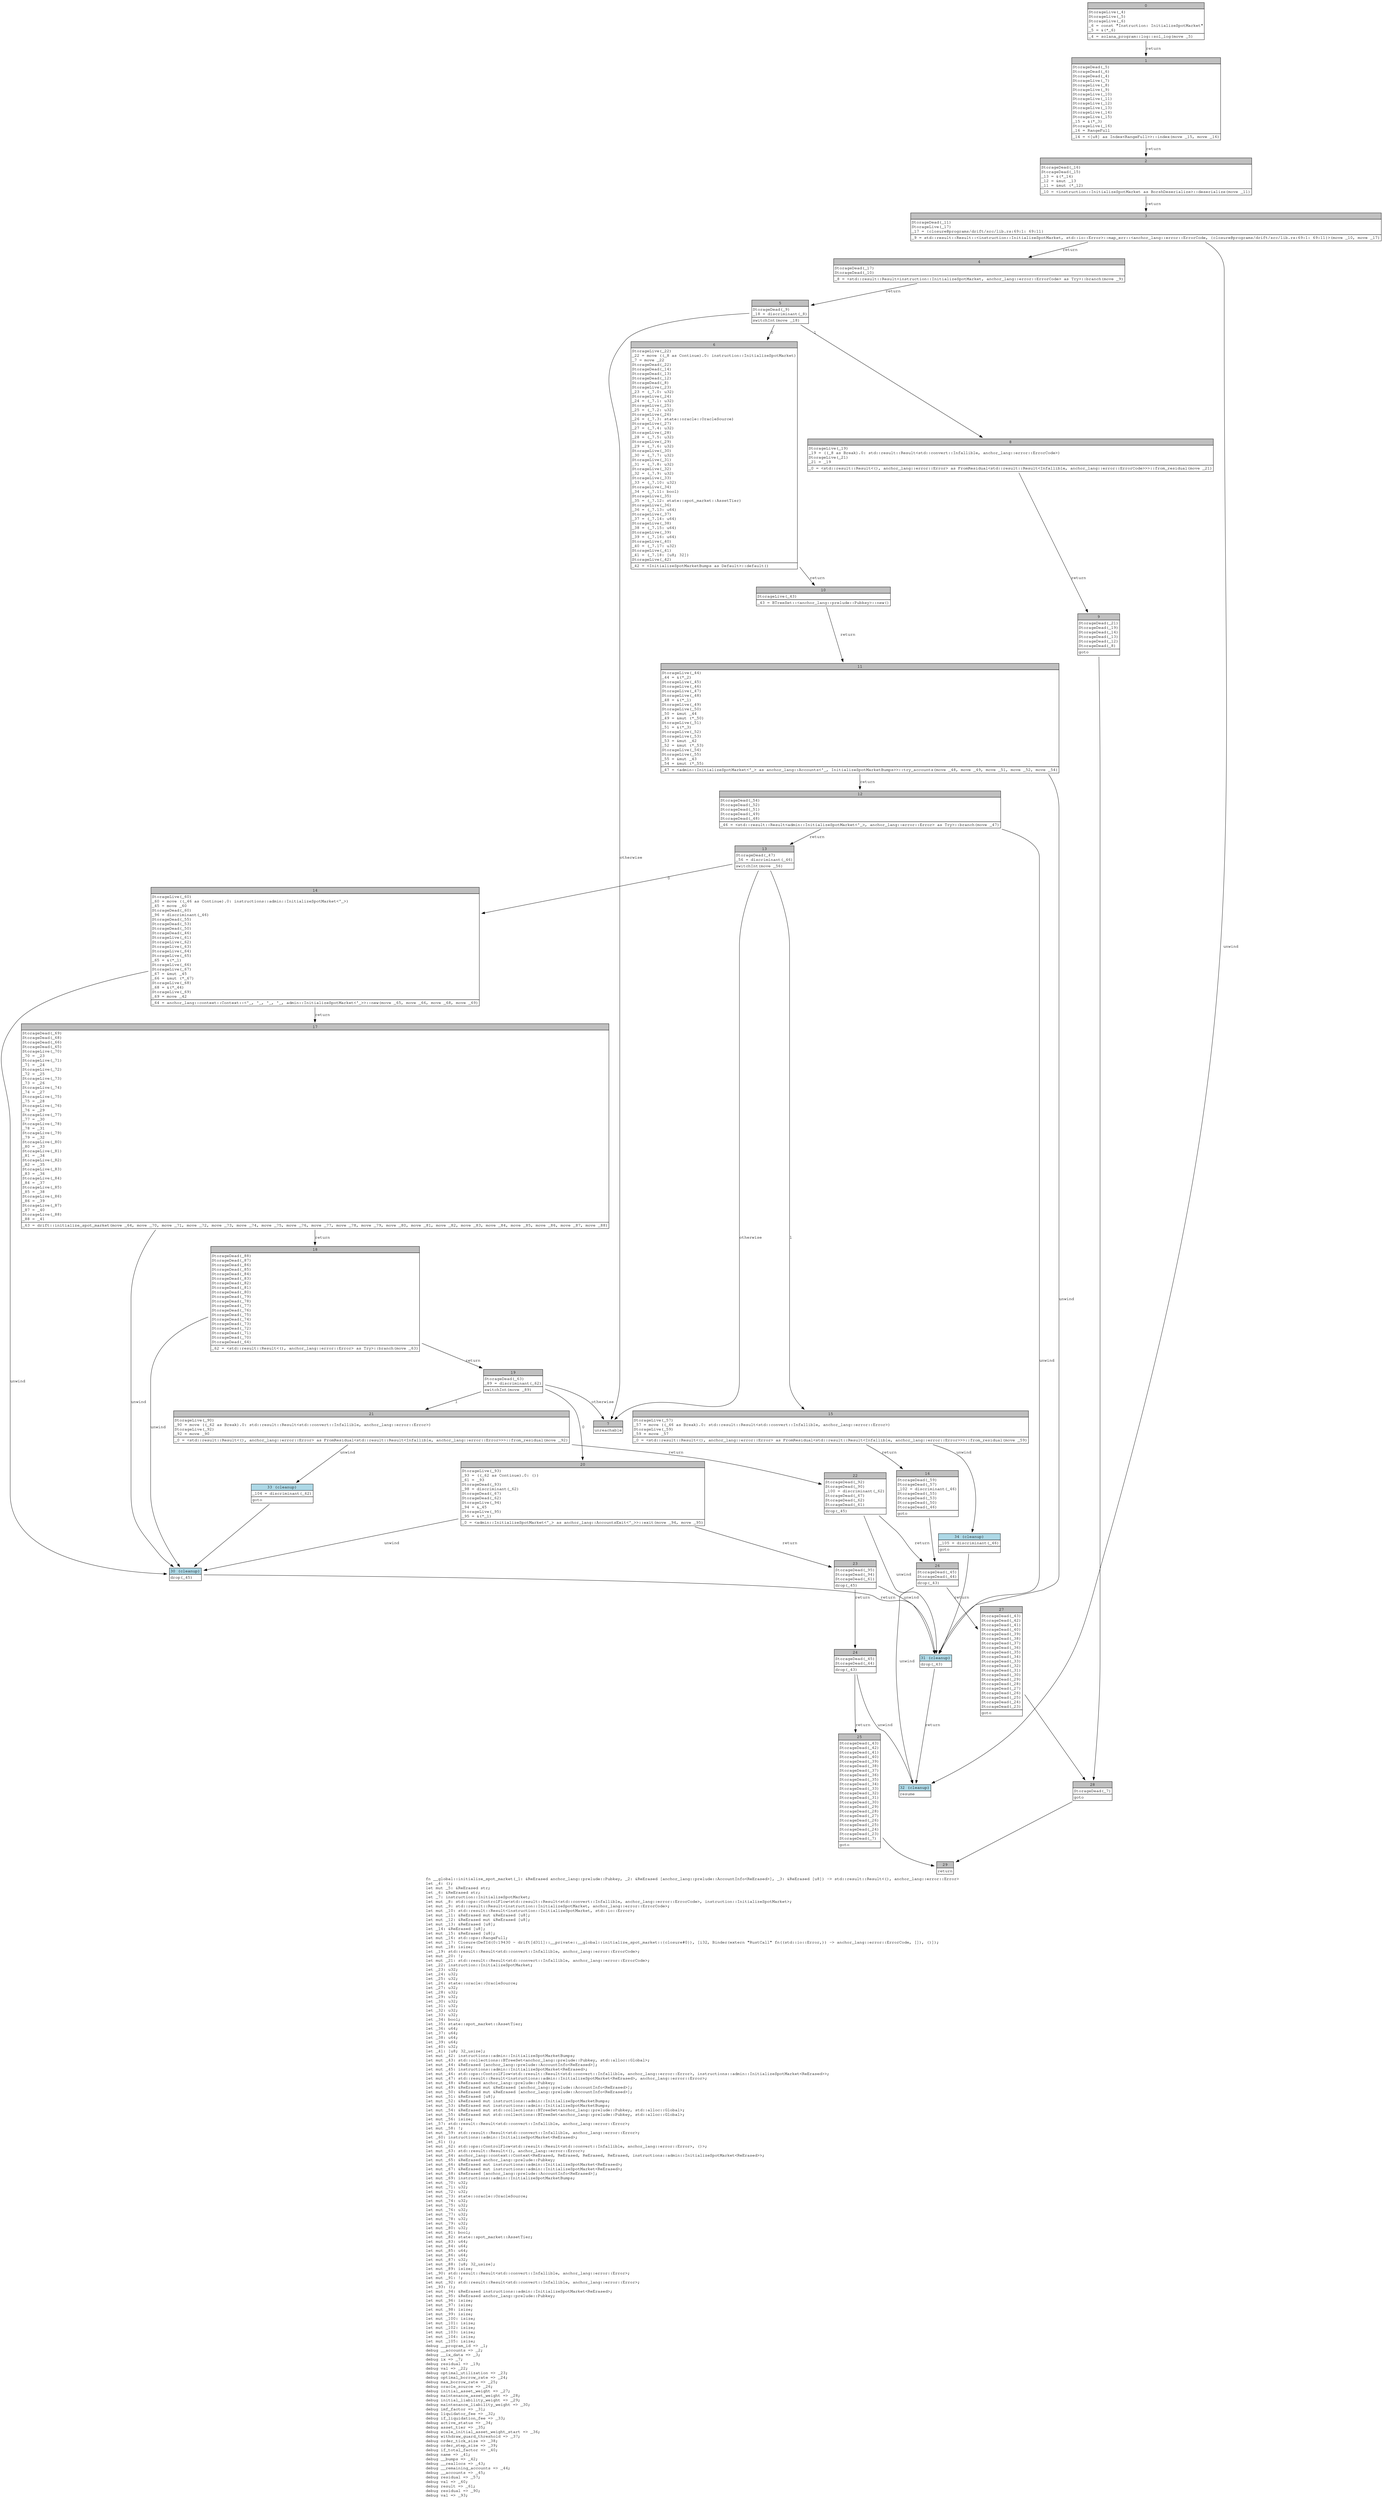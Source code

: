 digraph Mir_0_19428 {
    graph [fontname="Courier, monospace"];
    node [fontname="Courier, monospace"];
    edge [fontname="Courier, monospace"];
    label=<fn __global::initialize_spot_market(_1: &amp;ReErased anchor_lang::prelude::Pubkey, _2: &amp;ReErased [anchor_lang::prelude::AccountInfo&lt;ReErased&gt;], _3: &amp;ReErased [u8]) -&gt; std::result::Result&lt;(), anchor_lang::error::Error&gt;<br align="left"/>let _4: ();<br align="left"/>let mut _5: &amp;ReErased str;<br align="left"/>let _6: &amp;ReErased str;<br align="left"/>let _7: instruction::InitializeSpotMarket;<br align="left"/>let mut _8: std::ops::ControlFlow&lt;std::result::Result&lt;std::convert::Infallible, anchor_lang::error::ErrorCode&gt;, instruction::InitializeSpotMarket&gt;;<br align="left"/>let mut _9: std::result::Result&lt;instruction::InitializeSpotMarket, anchor_lang::error::ErrorCode&gt;;<br align="left"/>let mut _10: std::result::Result&lt;instruction::InitializeSpotMarket, std::io::Error&gt;;<br align="left"/>let mut _11: &amp;ReErased mut &amp;ReErased [u8];<br align="left"/>let mut _12: &amp;ReErased mut &amp;ReErased [u8];<br align="left"/>let mut _13: &amp;ReErased [u8];<br align="left"/>let _14: &amp;ReErased [u8];<br align="left"/>let mut _15: &amp;ReErased [u8];<br align="left"/>let mut _16: std::ops::RangeFull;<br align="left"/>let mut _17: Closure(DefId(0:19430 ~ drift[d311]::__private::__global::initialize_spot_market::{closure#0}), [i32, Binder(extern &quot;RustCall&quot; fn((std::io::Error,)) -&gt; anchor_lang::error::ErrorCode, []), ()]);<br align="left"/>let mut _18: isize;<br align="left"/>let _19: std::result::Result&lt;std::convert::Infallible, anchor_lang::error::ErrorCode&gt;;<br align="left"/>let mut _20: !;<br align="left"/>let mut _21: std::result::Result&lt;std::convert::Infallible, anchor_lang::error::ErrorCode&gt;;<br align="left"/>let _22: instruction::InitializeSpotMarket;<br align="left"/>let _23: u32;<br align="left"/>let _24: u32;<br align="left"/>let _25: u32;<br align="left"/>let _26: state::oracle::OracleSource;<br align="left"/>let _27: u32;<br align="left"/>let _28: u32;<br align="left"/>let _29: u32;<br align="left"/>let _30: u32;<br align="left"/>let _31: u32;<br align="left"/>let _32: u32;<br align="left"/>let _33: u32;<br align="left"/>let _34: bool;<br align="left"/>let _35: state::spot_market::AssetTier;<br align="left"/>let _36: u64;<br align="left"/>let _37: u64;<br align="left"/>let _38: u64;<br align="left"/>let _39: u64;<br align="left"/>let _40: u32;<br align="left"/>let _41: [u8; 32_usize];<br align="left"/>let mut _42: instructions::admin::InitializeSpotMarketBumps;<br align="left"/>let mut _43: std::collections::BTreeSet&lt;anchor_lang::prelude::Pubkey, std::alloc::Global&gt;;<br align="left"/>let mut _44: &amp;ReErased [anchor_lang::prelude::AccountInfo&lt;ReErased&gt;];<br align="left"/>let mut _45: instructions::admin::InitializeSpotMarket&lt;ReErased&gt;;<br align="left"/>let mut _46: std::ops::ControlFlow&lt;std::result::Result&lt;std::convert::Infallible, anchor_lang::error::Error&gt;, instructions::admin::InitializeSpotMarket&lt;ReErased&gt;&gt;;<br align="left"/>let mut _47: std::result::Result&lt;instructions::admin::InitializeSpotMarket&lt;ReErased&gt;, anchor_lang::error::Error&gt;;<br align="left"/>let mut _48: &amp;ReErased anchor_lang::prelude::Pubkey;<br align="left"/>let mut _49: &amp;ReErased mut &amp;ReErased [anchor_lang::prelude::AccountInfo&lt;ReErased&gt;];<br align="left"/>let mut _50: &amp;ReErased mut &amp;ReErased [anchor_lang::prelude::AccountInfo&lt;ReErased&gt;];<br align="left"/>let mut _51: &amp;ReErased [u8];<br align="left"/>let mut _52: &amp;ReErased mut instructions::admin::InitializeSpotMarketBumps;<br align="left"/>let mut _53: &amp;ReErased mut instructions::admin::InitializeSpotMarketBumps;<br align="left"/>let mut _54: &amp;ReErased mut std::collections::BTreeSet&lt;anchor_lang::prelude::Pubkey, std::alloc::Global&gt;;<br align="left"/>let mut _55: &amp;ReErased mut std::collections::BTreeSet&lt;anchor_lang::prelude::Pubkey, std::alloc::Global&gt;;<br align="left"/>let mut _56: isize;<br align="left"/>let _57: std::result::Result&lt;std::convert::Infallible, anchor_lang::error::Error&gt;;<br align="left"/>let mut _58: !;<br align="left"/>let mut _59: std::result::Result&lt;std::convert::Infallible, anchor_lang::error::Error&gt;;<br align="left"/>let _60: instructions::admin::InitializeSpotMarket&lt;ReErased&gt;;<br align="left"/>let _61: ();<br align="left"/>let mut _62: std::ops::ControlFlow&lt;std::result::Result&lt;std::convert::Infallible, anchor_lang::error::Error&gt;, ()&gt;;<br align="left"/>let mut _63: std::result::Result&lt;(), anchor_lang::error::Error&gt;;<br align="left"/>let mut _64: anchor_lang::context::Context&lt;ReErased, ReErased, ReErased, ReErased, instructions::admin::InitializeSpotMarket&lt;ReErased&gt;&gt;;<br align="left"/>let mut _65: &amp;ReErased anchor_lang::prelude::Pubkey;<br align="left"/>let mut _66: &amp;ReErased mut instructions::admin::InitializeSpotMarket&lt;ReErased&gt;;<br align="left"/>let mut _67: &amp;ReErased mut instructions::admin::InitializeSpotMarket&lt;ReErased&gt;;<br align="left"/>let mut _68: &amp;ReErased [anchor_lang::prelude::AccountInfo&lt;ReErased&gt;];<br align="left"/>let mut _69: instructions::admin::InitializeSpotMarketBumps;<br align="left"/>let mut _70: u32;<br align="left"/>let mut _71: u32;<br align="left"/>let mut _72: u32;<br align="left"/>let mut _73: state::oracle::OracleSource;<br align="left"/>let mut _74: u32;<br align="left"/>let mut _75: u32;<br align="left"/>let mut _76: u32;<br align="left"/>let mut _77: u32;<br align="left"/>let mut _78: u32;<br align="left"/>let mut _79: u32;<br align="left"/>let mut _80: u32;<br align="left"/>let mut _81: bool;<br align="left"/>let mut _82: state::spot_market::AssetTier;<br align="left"/>let mut _83: u64;<br align="left"/>let mut _84: u64;<br align="left"/>let mut _85: u64;<br align="left"/>let mut _86: u64;<br align="left"/>let mut _87: u32;<br align="left"/>let mut _88: [u8; 32_usize];<br align="left"/>let mut _89: isize;<br align="left"/>let _90: std::result::Result&lt;std::convert::Infallible, anchor_lang::error::Error&gt;;<br align="left"/>let mut _91: !;<br align="left"/>let mut _92: std::result::Result&lt;std::convert::Infallible, anchor_lang::error::Error&gt;;<br align="left"/>let _93: ();<br align="left"/>let mut _94: &amp;ReErased instructions::admin::InitializeSpotMarket&lt;ReErased&gt;;<br align="left"/>let mut _95: &amp;ReErased anchor_lang::prelude::Pubkey;<br align="left"/>let mut _96: isize;<br align="left"/>let mut _97: isize;<br align="left"/>let mut _98: isize;<br align="left"/>let mut _99: isize;<br align="left"/>let mut _100: isize;<br align="left"/>let mut _101: isize;<br align="left"/>let mut _102: isize;<br align="left"/>let mut _103: isize;<br align="left"/>let mut _104: isize;<br align="left"/>let mut _105: isize;<br align="left"/>debug __program_id =&gt; _1;<br align="left"/>debug __accounts =&gt; _2;<br align="left"/>debug __ix_data =&gt; _3;<br align="left"/>debug ix =&gt; _7;<br align="left"/>debug residual =&gt; _19;<br align="left"/>debug val =&gt; _22;<br align="left"/>debug optimal_utilization =&gt; _23;<br align="left"/>debug optimal_borrow_rate =&gt; _24;<br align="left"/>debug max_borrow_rate =&gt; _25;<br align="left"/>debug oracle_source =&gt; _26;<br align="left"/>debug initial_asset_weight =&gt; _27;<br align="left"/>debug maintenance_asset_weight =&gt; _28;<br align="left"/>debug initial_liability_weight =&gt; _29;<br align="left"/>debug maintenance_liability_weight =&gt; _30;<br align="left"/>debug imf_factor =&gt; _31;<br align="left"/>debug liquidator_fee =&gt; _32;<br align="left"/>debug if_liquidation_fee =&gt; _33;<br align="left"/>debug active_status =&gt; _34;<br align="left"/>debug asset_tier =&gt; _35;<br align="left"/>debug scale_initial_asset_weight_start =&gt; _36;<br align="left"/>debug withdraw_guard_threshold =&gt; _37;<br align="left"/>debug order_tick_size =&gt; _38;<br align="left"/>debug order_step_size =&gt; _39;<br align="left"/>debug if_total_factor =&gt; _40;<br align="left"/>debug name =&gt; _41;<br align="left"/>debug __bumps =&gt; _42;<br align="left"/>debug __reallocs =&gt; _43;<br align="left"/>debug __remaining_accounts =&gt; _44;<br align="left"/>debug __accounts =&gt; _45;<br align="left"/>debug residual =&gt; _57;<br align="left"/>debug val =&gt; _60;<br align="left"/>debug result =&gt; _61;<br align="left"/>debug residual =&gt; _90;<br align="left"/>debug val =&gt; _93;<br align="left"/>>;
    bb0__0_19428 [shape="none", label=<<table border="0" cellborder="1" cellspacing="0"><tr><td bgcolor="gray" align="center" colspan="1">0</td></tr><tr><td align="left" balign="left">StorageLive(_4)<br/>StorageLive(_5)<br/>StorageLive(_6)<br/>_6 = const &quot;Instruction: InitializeSpotMarket&quot;<br/>_5 = &amp;(*_6)<br/></td></tr><tr><td align="left">_4 = solana_program::log::sol_log(move _5)</td></tr></table>>];
    bb1__0_19428 [shape="none", label=<<table border="0" cellborder="1" cellspacing="0"><tr><td bgcolor="gray" align="center" colspan="1">1</td></tr><tr><td align="left" balign="left">StorageDead(_5)<br/>StorageDead(_6)<br/>StorageDead(_4)<br/>StorageLive(_7)<br/>StorageLive(_8)<br/>StorageLive(_9)<br/>StorageLive(_10)<br/>StorageLive(_11)<br/>StorageLive(_12)<br/>StorageLive(_13)<br/>StorageLive(_14)<br/>StorageLive(_15)<br/>_15 = &amp;(*_3)<br/>StorageLive(_16)<br/>_16 = RangeFull<br/></td></tr><tr><td align="left">_14 = &lt;[u8] as Index&lt;RangeFull&gt;&gt;::index(move _15, move _16)</td></tr></table>>];
    bb2__0_19428 [shape="none", label=<<table border="0" cellborder="1" cellspacing="0"><tr><td bgcolor="gray" align="center" colspan="1">2</td></tr><tr><td align="left" balign="left">StorageDead(_16)<br/>StorageDead(_15)<br/>_13 = &amp;(*_14)<br/>_12 = &amp;mut _13<br/>_11 = &amp;mut (*_12)<br/></td></tr><tr><td align="left">_10 = &lt;instruction::InitializeSpotMarket as BorshDeserialize&gt;::deserialize(move _11)</td></tr></table>>];
    bb3__0_19428 [shape="none", label=<<table border="0" cellborder="1" cellspacing="0"><tr><td bgcolor="gray" align="center" colspan="1">3</td></tr><tr><td align="left" balign="left">StorageDead(_11)<br/>StorageLive(_17)<br/>_17 = {closure@programs/drift/src/lib.rs:69:1: 69:11}<br/></td></tr><tr><td align="left">_9 = std::result::Result::&lt;instruction::InitializeSpotMarket, std::io::Error&gt;::map_err::&lt;anchor_lang::error::ErrorCode, {closure@programs/drift/src/lib.rs:69:1: 69:11}&gt;(move _10, move _17)</td></tr></table>>];
    bb4__0_19428 [shape="none", label=<<table border="0" cellborder="1" cellspacing="0"><tr><td bgcolor="gray" align="center" colspan="1">4</td></tr><tr><td align="left" balign="left">StorageDead(_17)<br/>StorageDead(_10)<br/></td></tr><tr><td align="left">_8 = &lt;std::result::Result&lt;instruction::InitializeSpotMarket, anchor_lang::error::ErrorCode&gt; as Try&gt;::branch(move _9)</td></tr></table>>];
    bb5__0_19428 [shape="none", label=<<table border="0" cellborder="1" cellspacing="0"><tr><td bgcolor="gray" align="center" colspan="1">5</td></tr><tr><td align="left" balign="left">StorageDead(_9)<br/>_18 = discriminant(_8)<br/></td></tr><tr><td align="left">switchInt(move _18)</td></tr></table>>];
    bb6__0_19428 [shape="none", label=<<table border="0" cellborder="1" cellspacing="0"><tr><td bgcolor="gray" align="center" colspan="1">6</td></tr><tr><td align="left" balign="left">StorageLive(_22)<br/>_22 = move ((_8 as Continue).0: instruction::InitializeSpotMarket)<br/>_7 = move _22<br/>StorageDead(_22)<br/>StorageDead(_14)<br/>StorageDead(_13)<br/>StorageDead(_12)<br/>StorageDead(_8)<br/>StorageLive(_23)<br/>_23 = (_7.0: u32)<br/>StorageLive(_24)<br/>_24 = (_7.1: u32)<br/>StorageLive(_25)<br/>_25 = (_7.2: u32)<br/>StorageLive(_26)<br/>_26 = (_7.3: state::oracle::OracleSource)<br/>StorageLive(_27)<br/>_27 = (_7.4: u32)<br/>StorageLive(_28)<br/>_28 = (_7.5: u32)<br/>StorageLive(_29)<br/>_29 = (_7.6: u32)<br/>StorageLive(_30)<br/>_30 = (_7.7: u32)<br/>StorageLive(_31)<br/>_31 = (_7.8: u32)<br/>StorageLive(_32)<br/>_32 = (_7.9: u32)<br/>StorageLive(_33)<br/>_33 = (_7.10: u32)<br/>StorageLive(_34)<br/>_34 = (_7.11: bool)<br/>StorageLive(_35)<br/>_35 = (_7.12: state::spot_market::AssetTier)<br/>StorageLive(_36)<br/>_36 = (_7.13: u64)<br/>StorageLive(_37)<br/>_37 = (_7.14: u64)<br/>StorageLive(_38)<br/>_38 = (_7.15: u64)<br/>StorageLive(_39)<br/>_39 = (_7.16: u64)<br/>StorageLive(_40)<br/>_40 = (_7.17: u32)<br/>StorageLive(_41)<br/>_41 = (_7.18: [u8; 32])<br/>StorageLive(_42)<br/></td></tr><tr><td align="left">_42 = &lt;InitializeSpotMarketBumps as Default&gt;::default()</td></tr></table>>];
    bb7__0_19428 [shape="none", label=<<table border="0" cellborder="1" cellspacing="0"><tr><td bgcolor="gray" align="center" colspan="1">7</td></tr><tr><td align="left">unreachable</td></tr></table>>];
    bb8__0_19428 [shape="none", label=<<table border="0" cellborder="1" cellspacing="0"><tr><td bgcolor="gray" align="center" colspan="1">8</td></tr><tr><td align="left" balign="left">StorageLive(_19)<br/>_19 = ((_8 as Break).0: std::result::Result&lt;std::convert::Infallible, anchor_lang::error::ErrorCode&gt;)<br/>StorageLive(_21)<br/>_21 = _19<br/></td></tr><tr><td align="left">_0 = &lt;std::result::Result&lt;(), anchor_lang::error::Error&gt; as FromResidual&lt;std::result::Result&lt;Infallible, anchor_lang::error::ErrorCode&gt;&gt;&gt;::from_residual(move _21)</td></tr></table>>];
    bb9__0_19428 [shape="none", label=<<table border="0" cellborder="1" cellspacing="0"><tr><td bgcolor="gray" align="center" colspan="1">9</td></tr><tr><td align="left" balign="left">StorageDead(_21)<br/>StorageDead(_19)<br/>StorageDead(_14)<br/>StorageDead(_13)<br/>StorageDead(_12)<br/>StorageDead(_8)<br/></td></tr><tr><td align="left">goto</td></tr></table>>];
    bb10__0_19428 [shape="none", label=<<table border="0" cellborder="1" cellspacing="0"><tr><td bgcolor="gray" align="center" colspan="1">10</td></tr><tr><td align="left" balign="left">StorageLive(_43)<br/></td></tr><tr><td align="left">_43 = BTreeSet::&lt;anchor_lang::prelude::Pubkey&gt;::new()</td></tr></table>>];
    bb11__0_19428 [shape="none", label=<<table border="0" cellborder="1" cellspacing="0"><tr><td bgcolor="gray" align="center" colspan="1">11</td></tr><tr><td align="left" balign="left">StorageLive(_44)<br/>_44 = &amp;(*_2)<br/>StorageLive(_45)<br/>StorageLive(_46)<br/>StorageLive(_47)<br/>StorageLive(_48)<br/>_48 = &amp;(*_1)<br/>StorageLive(_49)<br/>StorageLive(_50)<br/>_50 = &amp;mut _44<br/>_49 = &amp;mut (*_50)<br/>StorageLive(_51)<br/>_51 = &amp;(*_3)<br/>StorageLive(_52)<br/>StorageLive(_53)<br/>_53 = &amp;mut _42<br/>_52 = &amp;mut (*_53)<br/>StorageLive(_54)<br/>StorageLive(_55)<br/>_55 = &amp;mut _43<br/>_54 = &amp;mut (*_55)<br/></td></tr><tr><td align="left">_47 = &lt;admin::InitializeSpotMarket&lt;'_&gt; as anchor_lang::Accounts&lt;'_, InitializeSpotMarketBumps&gt;&gt;::try_accounts(move _48, move _49, move _51, move _52, move _54)</td></tr></table>>];
    bb12__0_19428 [shape="none", label=<<table border="0" cellborder="1" cellspacing="0"><tr><td bgcolor="gray" align="center" colspan="1">12</td></tr><tr><td align="left" balign="left">StorageDead(_54)<br/>StorageDead(_52)<br/>StorageDead(_51)<br/>StorageDead(_49)<br/>StorageDead(_48)<br/></td></tr><tr><td align="left">_46 = &lt;std::result::Result&lt;admin::InitializeSpotMarket&lt;'_&gt;, anchor_lang::error::Error&gt; as Try&gt;::branch(move _47)</td></tr></table>>];
    bb13__0_19428 [shape="none", label=<<table border="0" cellborder="1" cellspacing="0"><tr><td bgcolor="gray" align="center" colspan="1">13</td></tr><tr><td align="left" balign="left">StorageDead(_47)<br/>_56 = discriminant(_46)<br/></td></tr><tr><td align="left">switchInt(move _56)</td></tr></table>>];
    bb14__0_19428 [shape="none", label=<<table border="0" cellborder="1" cellspacing="0"><tr><td bgcolor="gray" align="center" colspan="1">14</td></tr><tr><td align="left" balign="left">StorageLive(_60)<br/>_60 = move ((_46 as Continue).0: instructions::admin::InitializeSpotMarket&lt;'_&gt;)<br/>_45 = move _60<br/>StorageDead(_60)<br/>_96 = discriminant(_46)<br/>StorageDead(_55)<br/>StorageDead(_53)<br/>StorageDead(_50)<br/>StorageDead(_46)<br/>StorageLive(_61)<br/>StorageLive(_62)<br/>StorageLive(_63)<br/>StorageLive(_64)<br/>StorageLive(_65)<br/>_65 = &amp;(*_1)<br/>StorageLive(_66)<br/>StorageLive(_67)<br/>_67 = &amp;mut _45<br/>_66 = &amp;mut (*_67)<br/>StorageLive(_68)<br/>_68 = &amp;(*_44)<br/>StorageLive(_69)<br/>_69 = move _42<br/></td></tr><tr><td align="left">_64 = anchor_lang::context::Context::&lt;'_, '_, '_, '_, admin::InitializeSpotMarket&lt;'_&gt;&gt;::new(move _65, move _66, move _68, move _69)</td></tr></table>>];
    bb15__0_19428 [shape="none", label=<<table border="0" cellborder="1" cellspacing="0"><tr><td bgcolor="gray" align="center" colspan="1">15</td></tr><tr><td align="left" balign="left">StorageLive(_57)<br/>_57 = move ((_46 as Break).0: std::result::Result&lt;std::convert::Infallible, anchor_lang::error::Error&gt;)<br/>StorageLive(_59)<br/>_59 = move _57<br/></td></tr><tr><td align="left">_0 = &lt;std::result::Result&lt;(), anchor_lang::error::Error&gt; as FromResidual&lt;std::result::Result&lt;Infallible, anchor_lang::error::Error&gt;&gt;&gt;::from_residual(move _59)</td></tr></table>>];
    bb16__0_19428 [shape="none", label=<<table border="0" cellborder="1" cellspacing="0"><tr><td bgcolor="gray" align="center" colspan="1">16</td></tr><tr><td align="left" balign="left">StorageDead(_59)<br/>StorageDead(_57)<br/>_102 = discriminant(_46)<br/>StorageDead(_55)<br/>StorageDead(_53)<br/>StorageDead(_50)<br/>StorageDead(_46)<br/></td></tr><tr><td align="left">goto</td></tr></table>>];
    bb17__0_19428 [shape="none", label=<<table border="0" cellborder="1" cellspacing="0"><tr><td bgcolor="gray" align="center" colspan="1">17</td></tr><tr><td align="left" balign="left">StorageDead(_69)<br/>StorageDead(_68)<br/>StorageDead(_66)<br/>StorageDead(_65)<br/>StorageLive(_70)<br/>_70 = _23<br/>StorageLive(_71)<br/>_71 = _24<br/>StorageLive(_72)<br/>_72 = _25<br/>StorageLive(_73)<br/>_73 = _26<br/>StorageLive(_74)<br/>_74 = _27<br/>StorageLive(_75)<br/>_75 = _28<br/>StorageLive(_76)<br/>_76 = _29<br/>StorageLive(_77)<br/>_77 = _30<br/>StorageLive(_78)<br/>_78 = _31<br/>StorageLive(_79)<br/>_79 = _32<br/>StorageLive(_80)<br/>_80 = _33<br/>StorageLive(_81)<br/>_81 = _34<br/>StorageLive(_82)<br/>_82 = _35<br/>StorageLive(_83)<br/>_83 = _36<br/>StorageLive(_84)<br/>_84 = _37<br/>StorageLive(_85)<br/>_85 = _38<br/>StorageLive(_86)<br/>_86 = _39<br/>StorageLive(_87)<br/>_87 = _40<br/>StorageLive(_88)<br/>_88 = _41<br/></td></tr><tr><td align="left">_63 = drift::initialize_spot_market(move _64, move _70, move _71, move _72, move _73, move _74, move _75, move _76, move _77, move _78, move _79, move _80, move _81, move _82, move _83, move _84, move _85, move _86, move _87, move _88)</td></tr></table>>];
    bb18__0_19428 [shape="none", label=<<table border="0" cellborder="1" cellspacing="0"><tr><td bgcolor="gray" align="center" colspan="1">18</td></tr><tr><td align="left" balign="left">StorageDead(_88)<br/>StorageDead(_87)<br/>StorageDead(_86)<br/>StorageDead(_85)<br/>StorageDead(_84)<br/>StorageDead(_83)<br/>StorageDead(_82)<br/>StorageDead(_81)<br/>StorageDead(_80)<br/>StorageDead(_79)<br/>StorageDead(_78)<br/>StorageDead(_77)<br/>StorageDead(_76)<br/>StorageDead(_75)<br/>StorageDead(_74)<br/>StorageDead(_73)<br/>StorageDead(_72)<br/>StorageDead(_71)<br/>StorageDead(_70)<br/>StorageDead(_64)<br/></td></tr><tr><td align="left">_62 = &lt;std::result::Result&lt;(), anchor_lang::error::Error&gt; as Try&gt;::branch(move _63)</td></tr></table>>];
    bb19__0_19428 [shape="none", label=<<table border="0" cellborder="1" cellspacing="0"><tr><td bgcolor="gray" align="center" colspan="1">19</td></tr><tr><td align="left" balign="left">StorageDead(_63)<br/>_89 = discriminant(_62)<br/></td></tr><tr><td align="left">switchInt(move _89)</td></tr></table>>];
    bb20__0_19428 [shape="none", label=<<table border="0" cellborder="1" cellspacing="0"><tr><td bgcolor="gray" align="center" colspan="1">20</td></tr><tr><td align="left" balign="left">StorageLive(_93)<br/>_93 = ((_62 as Continue).0: ())<br/>_61 = _93<br/>StorageDead(_93)<br/>_98 = discriminant(_62)<br/>StorageDead(_67)<br/>StorageDead(_62)<br/>StorageLive(_94)<br/>_94 = &amp;_45<br/>StorageLive(_95)<br/>_95 = &amp;(*_1)<br/></td></tr><tr><td align="left">_0 = &lt;admin::InitializeSpotMarket&lt;'_&gt; as anchor_lang::AccountsExit&lt;'_&gt;&gt;::exit(move _94, move _95)</td></tr></table>>];
    bb21__0_19428 [shape="none", label=<<table border="0" cellborder="1" cellspacing="0"><tr><td bgcolor="gray" align="center" colspan="1">21</td></tr><tr><td align="left" balign="left">StorageLive(_90)<br/>_90 = move ((_62 as Break).0: std::result::Result&lt;std::convert::Infallible, anchor_lang::error::Error&gt;)<br/>StorageLive(_92)<br/>_92 = move _90<br/></td></tr><tr><td align="left">_0 = &lt;std::result::Result&lt;(), anchor_lang::error::Error&gt; as FromResidual&lt;std::result::Result&lt;Infallible, anchor_lang::error::Error&gt;&gt;&gt;::from_residual(move _92)</td></tr></table>>];
    bb22__0_19428 [shape="none", label=<<table border="0" cellborder="1" cellspacing="0"><tr><td bgcolor="gray" align="center" colspan="1">22</td></tr><tr><td align="left" balign="left">StorageDead(_92)<br/>StorageDead(_90)<br/>_100 = discriminant(_62)<br/>StorageDead(_67)<br/>StorageDead(_62)<br/>StorageDead(_61)<br/></td></tr><tr><td align="left">drop(_45)</td></tr></table>>];
    bb23__0_19428 [shape="none", label=<<table border="0" cellborder="1" cellspacing="0"><tr><td bgcolor="gray" align="center" colspan="1">23</td></tr><tr><td align="left" balign="left">StorageDead(_95)<br/>StorageDead(_94)<br/>StorageDead(_61)<br/></td></tr><tr><td align="left">drop(_45)</td></tr></table>>];
    bb24__0_19428 [shape="none", label=<<table border="0" cellborder="1" cellspacing="0"><tr><td bgcolor="gray" align="center" colspan="1">24</td></tr><tr><td align="left" balign="left">StorageDead(_45)<br/>StorageDead(_44)<br/></td></tr><tr><td align="left">drop(_43)</td></tr></table>>];
    bb25__0_19428 [shape="none", label=<<table border="0" cellborder="1" cellspacing="0"><tr><td bgcolor="gray" align="center" colspan="1">25</td></tr><tr><td align="left" balign="left">StorageDead(_43)<br/>StorageDead(_42)<br/>StorageDead(_41)<br/>StorageDead(_40)<br/>StorageDead(_39)<br/>StorageDead(_38)<br/>StorageDead(_37)<br/>StorageDead(_36)<br/>StorageDead(_35)<br/>StorageDead(_34)<br/>StorageDead(_33)<br/>StorageDead(_32)<br/>StorageDead(_31)<br/>StorageDead(_30)<br/>StorageDead(_29)<br/>StorageDead(_28)<br/>StorageDead(_27)<br/>StorageDead(_26)<br/>StorageDead(_25)<br/>StorageDead(_24)<br/>StorageDead(_23)<br/>StorageDead(_7)<br/></td></tr><tr><td align="left">goto</td></tr></table>>];
    bb26__0_19428 [shape="none", label=<<table border="0" cellborder="1" cellspacing="0"><tr><td bgcolor="gray" align="center" colspan="1">26</td></tr><tr><td align="left" balign="left">StorageDead(_45)<br/>StorageDead(_44)<br/></td></tr><tr><td align="left">drop(_43)</td></tr></table>>];
    bb27__0_19428 [shape="none", label=<<table border="0" cellborder="1" cellspacing="0"><tr><td bgcolor="gray" align="center" colspan="1">27</td></tr><tr><td align="left" balign="left">StorageDead(_43)<br/>StorageDead(_42)<br/>StorageDead(_41)<br/>StorageDead(_40)<br/>StorageDead(_39)<br/>StorageDead(_38)<br/>StorageDead(_37)<br/>StorageDead(_36)<br/>StorageDead(_35)<br/>StorageDead(_34)<br/>StorageDead(_33)<br/>StorageDead(_32)<br/>StorageDead(_31)<br/>StorageDead(_30)<br/>StorageDead(_29)<br/>StorageDead(_28)<br/>StorageDead(_27)<br/>StorageDead(_26)<br/>StorageDead(_25)<br/>StorageDead(_24)<br/>StorageDead(_23)<br/></td></tr><tr><td align="left">goto</td></tr></table>>];
    bb28__0_19428 [shape="none", label=<<table border="0" cellborder="1" cellspacing="0"><tr><td bgcolor="gray" align="center" colspan="1">28</td></tr><tr><td align="left" balign="left">StorageDead(_7)<br/></td></tr><tr><td align="left">goto</td></tr></table>>];
    bb29__0_19428 [shape="none", label=<<table border="0" cellborder="1" cellspacing="0"><tr><td bgcolor="gray" align="center" colspan="1">29</td></tr><tr><td align="left">return</td></tr></table>>];
    bb30__0_19428 [shape="none", label=<<table border="0" cellborder="1" cellspacing="0"><tr><td bgcolor="lightblue" align="center" colspan="1">30 (cleanup)</td></tr><tr><td align="left">drop(_45)</td></tr></table>>];
    bb31__0_19428 [shape="none", label=<<table border="0" cellborder="1" cellspacing="0"><tr><td bgcolor="lightblue" align="center" colspan="1">31 (cleanup)</td></tr><tr><td align="left">drop(_43)</td></tr></table>>];
    bb32__0_19428 [shape="none", label=<<table border="0" cellborder="1" cellspacing="0"><tr><td bgcolor="lightblue" align="center" colspan="1">32 (cleanup)</td></tr><tr><td align="left">resume</td></tr></table>>];
    bb33__0_19428 [shape="none", label=<<table border="0" cellborder="1" cellspacing="0"><tr><td bgcolor="lightblue" align="center" colspan="1">33 (cleanup)</td></tr><tr><td align="left" balign="left">_104 = discriminant(_62)<br/></td></tr><tr><td align="left">goto</td></tr></table>>];
    bb34__0_19428 [shape="none", label=<<table border="0" cellborder="1" cellspacing="0"><tr><td bgcolor="lightblue" align="center" colspan="1">34 (cleanup)</td></tr><tr><td align="left" balign="left">_105 = discriminant(_46)<br/></td></tr><tr><td align="left">goto</td></tr></table>>];
    bb0__0_19428 -> bb1__0_19428 [label="return"];
    bb1__0_19428 -> bb2__0_19428 [label="return"];
    bb2__0_19428 -> bb3__0_19428 [label="return"];
    bb3__0_19428 -> bb4__0_19428 [label="return"];
    bb3__0_19428 -> bb32__0_19428 [label="unwind"];
    bb4__0_19428 -> bb5__0_19428 [label="return"];
    bb5__0_19428 -> bb6__0_19428 [label="0"];
    bb5__0_19428 -> bb8__0_19428 [label="1"];
    bb5__0_19428 -> bb7__0_19428 [label="otherwise"];
    bb6__0_19428 -> bb10__0_19428 [label="return"];
    bb8__0_19428 -> bb9__0_19428 [label="return"];
    bb9__0_19428 -> bb28__0_19428 [label=""];
    bb10__0_19428 -> bb11__0_19428 [label="return"];
    bb11__0_19428 -> bb12__0_19428 [label="return"];
    bb11__0_19428 -> bb31__0_19428 [label="unwind"];
    bb12__0_19428 -> bb13__0_19428 [label="return"];
    bb12__0_19428 -> bb31__0_19428 [label="unwind"];
    bb13__0_19428 -> bb14__0_19428 [label="0"];
    bb13__0_19428 -> bb15__0_19428 [label="1"];
    bb13__0_19428 -> bb7__0_19428 [label="otherwise"];
    bb14__0_19428 -> bb17__0_19428 [label="return"];
    bb14__0_19428 -> bb30__0_19428 [label="unwind"];
    bb15__0_19428 -> bb16__0_19428 [label="return"];
    bb15__0_19428 -> bb34__0_19428 [label="unwind"];
    bb16__0_19428 -> bb26__0_19428 [label=""];
    bb17__0_19428 -> bb18__0_19428 [label="return"];
    bb17__0_19428 -> bb30__0_19428 [label="unwind"];
    bb18__0_19428 -> bb19__0_19428 [label="return"];
    bb18__0_19428 -> bb30__0_19428 [label="unwind"];
    bb19__0_19428 -> bb20__0_19428 [label="0"];
    bb19__0_19428 -> bb21__0_19428 [label="1"];
    bb19__0_19428 -> bb7__0_19428 [label="otherwise"];
    bb20__0_19428 -> bb23__0_19428 [label="return"];
    bb20__0_19428 -> bb30__0_19428 [label="unwind"];
    bb21__0_19428 -> bb22__0_19428 [label="return"];
    bb21__0_19428 -> bb33__0_19428 [label="unwind"];
    bb22__0_19428 -> bb26__0_19428 [label="return"];
    bb22__0_19428 -> bb31__0_19428 [label="unwind"];
    bb23__0_19428 -> bb24__0_19428 [label="return"];
    bb23__0_19428 -> bb31__0_19428 [label="unwind"];
    bb24__0_19428 -> bb25__0_19428 [label="return"];
    bb24__0_19428 -> bb32__0_19428 [label="unwind"];
    bb25__0_19428 -> bb29__0_19428 [label=""];
    bb26__0_19428 -> bb27__0_19428 [label="return"];
    bb26__0_19428 -> bb32__0_19428 [label="unwind"];
    bb27__0_19428 -> bb28__0_19428 [label=""];
    bb28__0_19428 -> bb29__0_19428 [label=""];
    bb30__0_19428 -> bb31__0_19428 [label="return"];
    bb31__0_19428 -> bb32__0_19428 [label="return"];
    bb33__0_19428 -> bb30__0_19428 [label=""];
    bb34__0_19428 -> bb31__0_19428 [label=""];
}
